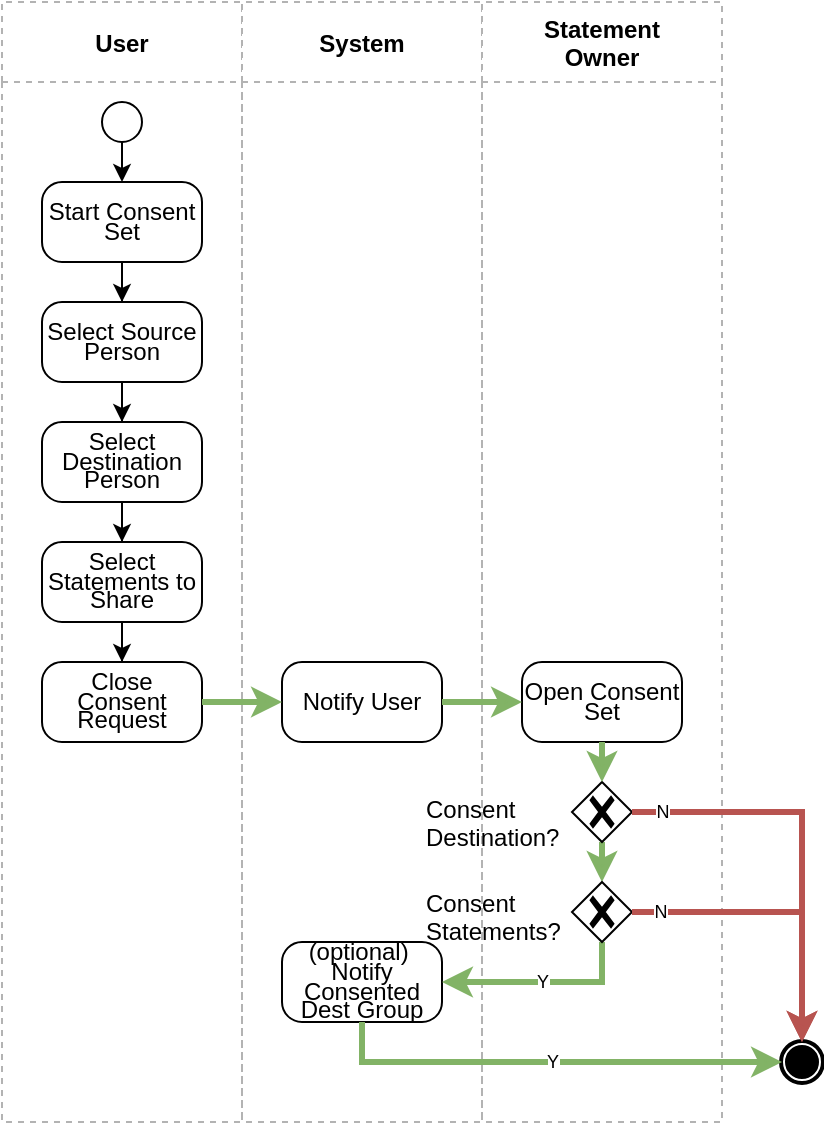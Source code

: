 <mxfile version="20.2.4" type="google"><diagram id="gD-SmFH-zTpuqumevEz8" name="Page-1"><mxGraphModel grid="1" page="1" gridSize="10" guides="1" tooltips="1" connect="1" arrows="1" fold="1" pageScale="1" pageWidth="827" pageHeight="1169" math="0" shadow="0"><root><mxCell id="0"/><mxCell id="1" parent="0"/><mxCell id="dKBPxFX7rM8rFJ0nEntG-1" value="User" style="swimlane;fontSize=12;strokeColor=#B3B3B3;dashed=1;collapsible=0;startSize=40;" vertex="1" parent="1"><mxGeometry x="120" y="160" width="120" height="560" as="geometry"><mxRectangle x="40" y="90" width="160" height="23" as="alternateBounds"/></mxGeometry></mxCell><mxCell id="dKBPxFX7rM8rFJ0nEntG-18" style="edgeStyle=orthogonalEdgeStyle;rounded=0;orthogonalLoop=1;jettySize=auto;html=1;entryX=0.5;entryY=0;entryDx=0;entryDy=0;entryPerimeter=0;" edge="1" parent="dKBPxFX7rM8rFJ0nEntG-1" source="dKBPxFX7rM8rFJ0nEntG-2" target="dKBPxFX7rM8rFJ0nEntG-9"><mxGeometry relative="1" as="geometry"/></mxCell><mxCell id="dKBPxFX7rM8rFJ0nEntG-2" value="&lt;p style=&quot;line-height: 0.8;&quot;&gt;Select Source Person&lt;/p&gt;" style="points=[[0.25,0,0],[0.5,0,0],[0.75,0,0],[1,0.25,0],[1,0.5,0],[1,0.75,0],[0.75,1,0],[0.5,1,0],[0.25,1,0],[0,0.75,0],[0,0.5,0],[0,0.25,0]];shape=mxgraph.bpmn.task;whiteSpace=wrap;rectStyle=rounded;size=10;taskMarker=abstract;fontFamily=Helvetica;fontSize=12;fontColor=default;align=center;strokeColor=default;fillColor=default;html=1;" vertex="1" parent="dKBPxFX7rM8rFJ0nEntG-1"><mxGeometry x="20" y="150" width="80" height="40" as="geometry"/></mxCell><mxCell id="dKBPxFX7rM8rFJ0nEntG-19" style="edgeStyle=orthogonalEdgeStyle;rounded=0;orthogonalLoop=1;jettySize=auto;html=1;entryX=0.5;entryY=0;entryDx=0;entryDy=0;entryPerimeter=0;" edge="1" parent="dKBPxFX7rM8rFJ0nEntG-1" source="dKBPxFX7rM8rFJ0nEntG-9" target="dKBPxFX7rM8rFJ0nEntG-11"><mxGeometry relative="1" as="geometry"/></mxCell><mxCell id="dKBPxFX7rM8rFJ0nEntG-9" value="&lt;p style=&quot;line-height: 0.8;&quot;&gt;Select Destination&lt;br&gt;Person&lt;/p&gt;" style="points=[[0.25,0,0],[0.5,0,0],[0.75,0,0],[1,0.25,0],[1,0.5,0],[1,0.75,0],[0.75,1,0],[0.5,1,0],[0.25,1,0],[0,0.75,0],[0,0.5,0],[0,0.25,0]];shape=mxgraph.bpmn.task;whiteSpace=wrap;rectStyle=rounded;size=10;taskMarker=abstract;fontFamily=Helvetica;fontSize=12;fontColor=default;align=center;strokeColor=default;fillColor=default;html=1;" vertex="1" parent="dKBPxFX7rM8rFJ0nEntG-1"><mxGeometry x="20" y="210" width="80" height="40" as="geometry"/></mxCell><mxCell id="dKBPxFX7rM8rFJ0nEntG-20" style="edgeStyle=orthogonalEdgeStyle;rounded=0;orthogonalLoop=1;jettySize=auto;html=1;entryX=0.5;entryY=0;entryDx=0;entryDy=0;entryPerimeter=0;" edge="1" parent="dKBPxFX7rM8rFJ0nEntG-1" source="dKBPxFX7rM8rFJ0nEntG-11" target="dKBPxFX7rM8rFJ0nEntG-12"><mxGeometry relative="1" as="geometry"/></mxCell><mxCell id="dKBPxFX7rM8rFJ0nEntG-11" value="&lt;p style=&quot;line-height: 0.8;&quot;&gt;Select Statements to Share&lt;/p&gt;" style="points=[[0.25,0,0],[0.5,0,0],[0.75,0,0],[1,0.25,0],[1,0.5,0],[1,0.75,0],[0.75,1,0],[0.5,1,0],[0.25,1,0],[0,0.75,0],[0,0.5,0],[0,0.25,0]];shape=mxgraph.bpmn.task;whiteSpace=wrap;rectStyle=rounded;size=10;taskMarker=abstract;fontFamily=Helvetica;fontSize=12;fontColor=default;align=center;strokeColor=default;fillColor=default;html=1;" vertex="1" parent="dKBPxFX7rM8rFJ0nEntG-1"><mxGeometry x="20" y="270" width="80" height="40" as="geometry"/></mxCell><mxCell id="dKBPxFX7rM8rFJ0nEntG-12" value="&lt;p style=&quot;line-height: 0.8;&quot;&gt;Close Consent&lt;br&gt;Request&lt;/p&gt;" style="points=[[0.25,0,0],[0.5,0,0],[0.75,0,0],[1,0.25,0],[1,0.5,0],[1,0.75,0],[0.75,1,0],[0.5,1,0],[0.25,1,0],[0,0.75,0],[0,0.5,0],[0,0.25,0]];shape=mxgraph.bpmn.task;whiteSpace=wrap;rectStyle=rounded;size=10;taskMarker=abstract;fontFamily=Helvetica;fontSize=12;fontColor=default;align=center;strokeColor=default;fillColor=default;html=1;" vertex="1" parent="dKBPxFX7rM8rFJ0nEntG-1"><mxGeometry x="20" y="330" width="80" height="40" as="geometry"/></mxCell><mxCell id="dKBPxFX7rM8rFJ0nEntG-6" style="edgeStyle=orthogonalEdgeStyle;rounded=0;orthogonalLoop=1;jettySize=auto;html=1;entryX=0.5;entryY=0;entryDx=0;entryDy=0;entryPerimeter=0;startArrow=none;" edge="1" parent="1" source="dKBPxFX7rM8rFJ0nEntG-27" target="dKBPxFX7rM8rFJ0nEntG-2"><mxGeometry relative="1" as="geometry"/></mxCell><mxCell id="dKBPxFX7rM8rFJ0nEntG-5" value="" style="points=[[0.145,0.145,0],[0.5,0,0],[0.855,0.145,0],[1,0.5,0],[0.855,0.855,0],[0.5,1,0],[0.145,0.855,0],[0,0.5,0]];shape=mxgraph.bpmn.event;html=1;verticalLabelPosition=bottom;labelBackgroundColor=#ffffff;verticalAlign=top;align=center;perimeter=ellipsePerimeter;outlineConnect=0;aspect=fixed;outline=standard;symbol=general;fontSize=9;" vertex="1" parent="1"><mxGeometry x="170" y="210" width="20" height="20" as="geometry"/></mxCell><mxCell id="dKBPxFX7rM8rFJ0nEntG-7" value="System" style="swimlane;fontSize=12;strokeColor=#B3B3B3;dashed=1;collapsible=0;startSize=40;" vertex="1" parent="1"><mxGeometry x="240" y="160" width="120" height="560" as="geometry"><mxRectangle x="40" y="90" width="160" height="23" as="alternateBounds"/></mxGeometry></mxCell><mxCell id="dKBPxFX7rM8rFJ0nEntG-8" value="&lt;p style=&quot;line-height: 0.8;&quot;&gt;Notify User&lt;/p&gt;" style="points=[[0.25,0,0],[0.5,0,0],[0.75,0,0],[1,0.25,0],[1,0.5,0],[1,0.75,0],[0.75,1,0],[0.5,1,0],[0.25,1,0],[0,0.75,0],[0,0.5,0],[0,0.25,0]];shape=mxgraph.bpmn.task;whiteSpace=wrap;rectStyle=rounded;size=10;taskMarker=abstract;fontFamily=Helvetica;fontSize=12;fontColor=default;align=center;strokeColor=default;fillColor=default;html=1;" vertex="1" parent="dKBPxFX7rM8rFJ0nEntG-7"><mxGeometry x="20" y="330" width="80" height="40" as="geometry"/></mxCell><mxCell id="dKBPxFX7rM8rFJ0nEntG-13" value="Statement&#10;Owner" style="swimlane;fontSize=12;strokeColor=#B3B3B3;dashed=1;collapsible=0;startSize=40;" vertex="1" parent="1"><mxGeometry x="360" y="160" width="120" height="560" as="geometry"><mxRectangle x="40" y="90" width="160" height="23" as="alternateBounds"/></mxGeometry></mxCell><mxCell id="dKBPxFX7rM8rFJ0nEntG-14" value="&lt;p style=&quot;line-height: 0.8;&quot;&gt;Open Consent Set&lt;/p&gt;" style="points=[[0.25,0,0],[0.5,0,0],[0.75,0,0],[1,0.25,0],[1,0.5,0],[1,0.75,0],[0.75,1,0],[0.5,1,0],[0.25,1,0],[0,0.75,0],[0,0.5,0],[0,0.25,0]];shape=mxgraph.bpmn.task;whiteSpace=wrap;rectStyle=rounded;size=10;taskMarker=abstract;fontFamily=Helvetica;fontSize=12;fontColor=default;align=center;strokeColor=default;fillColor=default;html=1;" vertex="1" parent="dKBPxFX7rM8rFJ0nEntG-13"><mxGeometry x="20" y="330" width="80" height="40" as="geometry"/></mxCell><mxCell id="dKBPxFX7rM8rFJ0nEntG-30" value="&lt;p style=&quot;line-height: 0.8;&quot;&gt;(optional)&amp;nbsp;&lt;br&gt;&lt;span style=&quot;background-color: initial;&quot;&gt;Notify Consented Dest Group&lt;/span&gt;&lt;br&gt;&lt;/p&gt;" style="points=[[0.25,0,0],[0.5,0,0],[0.75,0,0],[1,0.25,0],[1,0.5,0],[1,0.75,0],[0.75,1,0],[0.5,1,0],[0.25,1,0],[0,0.75,0],[0,0.5,0],[0,0.25,0]];shape=mxgraph.bpmn.task;whiteSpace=wrap;rectStyle=rounded;size=10;taskMarker=abstract;fontFamily=Helvetica;fontSize=12;fontColor=default;align=center;strokeColor=default;fillColor=default;html=1;" vertex="1" parent="dKBPxFX7rM8rFJ0nEntG-13"><mxGeometry x="-100" y="470" width="80" height="40" as="geometry"/></mxCell><mxCell id="dKBPxFX7rM8rFJ0nEntG-38" style="edgeStyle=none;rounded=0;orthogonalLoop=1;jettySize=auto;html=1;entryX=0.5;entryY=0;entryDx=0;entryDy=0;entryPerimeter=0;fontSize=9;strokeColor=#82b366;fillColor=#d5e8d4;strokeWidth=3;" edge="1" parent="dKBPxFX7rM8rFJ0nEntG-13" source="dKBPxFX7rM8rFJ0nEntG-31" target="dKBPxFX7rM8rFJ0nEntG-36"><mxGeometry relative="1" as="geometry"/></mxCell><mxCell id="dKBPxFX7rM8rFJ0nEntG-31" value="" style="points=[[0.25,0.25,0],[0.5,0,0],[0.75,0.25,0],[1,0.5,0],[0.75,0.75,0],[0.5,1,0],[0.25,0.75,0],[0,0.5,0]];shape=mxgraph.bpmn.gateway2;html=1;verticalLabelPosition=bottom;labelBackgroundColor=#ffffff;verticalAlign=top;align=center;perimeter=rhombusPerimeter;outlineConnect=0;outline=none;symbol=none;gwType=exclusive;fontFamily=Helvetica;fontSize=12;fontColor=default;strokeColor=default;fillColor=default;spacing=4;spacingLeft=108;spacingBottom=3;spacingTop=-49;" vertex="1" parent="dKBPxFX7rM8rFJ0nEntG-13"><mxGeometry x="45" y="390" width="30" height="30" as="geometry"/></mxCell><mxCell id="dKBPxFX7rM8rFJ0nEntG-33" style="rounded=0;orthogonalLoop=1;jettySize=auto;html=1;entryX=0.5;entryY=0;entryDx=0;entryDy=0;entryPerimeter=0;exitX=0.5;exitY=1;exitDx=0;exitDy=0;exitPerimeter=0;fontSize=9;strokeColor=#82b366;fillColor=#d5e8d4;strokeWidth=3;" edge="1" parent="dKBPxFX7rM8rFJ0nEntG-13" source="dKBPxFX7rM8rFJ0nEntG-14" target="dKBPxFX7rM8rFJ0nEntG-31"><mxGeometry relative="1" as="geometry"><mxPoint x="50" y="370" as="sourcePoint"/><mxPoint x="30" y="360" as="targetPoint"/></mxGeometry></mxCell><mxCell id="dKBPxFX7rM8rFJ0nEntG-39" value="Y" style="edgeStyle=orthogonalEdgeStyle;rounded=0;orthogonalLoop=1;jettySize=auto;html=1;entryX=1;entryY=0.5;entryDx=0;entryDy=0;entryPerimeter=0;fontSize=9;strokeColor=#82b366;fillColor=#d5e8d4;strokeWidth=3;" edge="1" parent="dKBPxFX7rM8rFJ0nEntG-13" source="dKBPxFX7rM8rFJ0nEntG-36" target="dKBPxFX7rM8rFJ0nEntG-30"><mxGeometry relative="1" as="geometry"><Array as="points"><mxPoint x="60" y="490"/></Array></mxGeometry></mxCell><mxCell id="dKBPxFX7rM8rFJ0nEntG-36" value="" style="points=[[0.25,0.25,0],[0.5,0,0],[0.75,0.25,0],[1,0.5,0],[0.75,0.75,0],[0.5,1,0],[0.25,0.75,0],[0,0.5,0]];shape=mxgraph.bpmn.gateway2;html=1;verticalLabelPosition=bottom;labelBackgroundColor=#ffffff;verticalAlign=top;align=center;perimeter=rhombusPerimeter;outlineConnect=0;outline=none;symbol=none;gwType=exclusive;fontFamily=Helvetica;fontSize=12;fontColor=default;strokeColor=default;fillColor=default;spacing=4;spacingLeft=108;spacingBottom=3;spacingTop=-49;" vertex="1" parent="dKBPxFX7rM8rFJ0nEntG-13"><mxGeometry x="45" y="440" width="30" height="30" as="geometry"/></mxCell><mxCell id="dKBPxFX7rM8rFJ0nEntG-21" style="edgeStyle=orthogonalEdgeStyle;rounded=0;orthogonalLoop=1;jettySize=auto;html=1;entryX=0;entryY=0.5;entryDx=0;entryDy=0;entryPerimeter=0;fontSize=9;strokeColor=#82b366;fillColor=#d5e8d4;strokeWidth=3;" edge="1" parent="1" source="dKBPxFX7rM8rFJ0nEntG-12" target="dKBPxFX7rM8rFJ0nEntG-8"><mxGeometry relative="1" as="geometry"/></mxCell><mxCell id="dKBPxFX7rM8rFJ0nEntG-22" style="edgeStyle=orthogonalEdgeStyle;rounded=0;orthogonalLoop=1;jettySize=auto;html=1;entryX=0;entryY=0.5;entryDx=0;entryDy=0;entryPerimeter=0;fontSize=9;strokeColor=#82b366;fillColor=#d5e8d4;strokeWidth=3;" edge="1" parent="1" source="dKBPxFX7rM8rFJ0nEntG-8" target="dKBPxFX7rM8rFJ0nEntG-14"><mxGeometry relative="1" as="geometry"/></mxCell><mxCell id="dKBPxFX7rM8rFJ0nEntG-27" value="&lt;p style=&quot;line-height: 0.8;&quot;&gt;Start Consent Set&lt;/p&gt;" style="points=[[0.25,0,0],[0.5,0,0],[0.75,0,0],[1,0.25,0],[1,0.5,0],[1,0.75,0],[0.75,1,0],[0.5,1,0],[0.25,1,0],[0,0.75,0],[0,0.5,0],[0,0.25,0]];shape=mxgraph.bpmn.task;whiteSpace=wrap;rectStyle=rounded;size=10;taskMarker=abstract;fontFamily=Helvetica;fontSize=12;fontColor=default;align=center;strokeColor=default;fillColor=default;html=1;" vertex="1" parent="1"><mxGeometry x="140" y="250" width="80" height="40" as="geometry"/></mxCell><mxCell id="dKBPxFX7rM8rFJ0nEntG-29" style="edgeStyle=orthogonalEdgeStyle;rounded=0;orthogonalLoop=1;jettySize=auto;html=1;entryX=0.5;entryY=0;entryDx=0;entryDy=0;entryPerimeter=0;startArrow=none;" edge="1" parent="1"><mxGeometry relative="1" as="geometry"><mxPoint x="180" y="230" as="sourcePoint"/><mxPoint x="180" y="250" as="targetPoint"/></mxGeometry></mxCell><mxCell id="dKBPxFX7rM8rFJ0nEntG-34" value="Consent&lt;br&gt;Destination?" style="text;html=1;strokeColor=none;fillColor=none;align=left;verticalAlign=top;whiteSpace=wrap;rounded=0;" vertex="1" parent="1"><mxGeometry x="330" y="550" width="60" height="30" as="geometry"/></mxCell><mxCell id="dKBPxFX7rM8rFJ0nEntG-37" value="Consent&lt;br&gt;Statements?" style="text;html=1;strokeColor=none;fillColor=none;align=left;verticalAlign=top;whiteSpace=wrap;rounded=0;" vertex="1" parent="1"><mxGeometry x="330" y="597" width="60" height="30" as="geometry"/></mxCell><mxCell id="dKBPxFX7rM8rFJ0nEntG-40" value="" style="points=[[0.145,0.145,0],[0.5,0,0],[0.855,0.145,0],[1,0.5,0],[0.855,0.855,0],[0.5,1,0],[0.145,0.855,0],[0,0.5,0]];shape=mxgraph.bpmn.event;html=1;verticalLabelPosition=bottom;labelBackgroundColor=#ffffff;verticalAlign=top;align=center;perimeter=ellipsePerimeter;outlineConnect=0;aspect=fixed;outline=end;symbol=terminate;fontSize=9;" vertex="1" parent="1"><mxGeometry x="510" y="680" width="20" height="20" as="geometry"/></mxCell><mxCell id="dKBPxFX7rM8rFJ0nEntG-41" value="N" style="edgeStyle=orthogonalEdgeStyle;rounded=0;orthogonalLoop=1;jettySize=auto;html=1;fontSize=9;strokeColor=#b85450;fillColor=#f8cecc;strokeWidth=3;" edge="1" parent="1" source="dKBPxFX7rM8rFJ0nEntG-31" target="dKBPxFX7rM8rFJ0nEntG-40"><mxGeometry x="-0.849" relative="1" as="geometry"><mxPoint as="offset"/></mxGeometry></mxCell><mxCell id="dKBPxFX7rM8rFJ0nEntG-42" value="N" style="edgeStyle=orthogonalEdgeStyle;rounded=0;orthogonalLoop=1;jettySize=auto;html=1;entryX=0.5;entryY=0;entryDx=0;entryDy=0;entryPerimeter=0;fontSize=9;strokeColor=#b85450;fillColor=#f8cecc;strokeWidth=3;" edge="1" parent="1" source="dKBPxFX7rM8rFJ0nEntG-36" target="dKBPxFX7rM8rFJ0nEntG-40"><mxGeometry x="-0.821" relative="1" as="geometry"><mxPoint as="offset"/></mxGeometry></mxCell><mxCell id="dKBPxFX7rM8rFJ0nEntG-47" value="Y" style="edgeStyle=orthogonalEdgeStyle;rounded=0;orthogonalLoop=1;jettySize=auto;html=1;entryX=0;entryY=0.5;entryDx=0;entryDy=0;entryPerimeter=0;fontSize=9;strokeColor=#82b366;fillColor=#d5e8d4;strokeWidth=3;exitX=0.5;exitY=1;exitDx=0;exitDy=0;exitPerimeter=0;" edge="1" parent="1" source="dKBPxFX7rM8rFJ0nEntG-30" target="dKBPxFX7rM8rFJ0nEntG-40"><mxGeometry relative="1" as="geometry"><mxPoint x="430" y="640" as="sourcePoint"/><mxPoint x="310" y="680" as="targetPoint"/></mxGeometry></mxCell></root></mxGraphModel></diagram></mxfile>